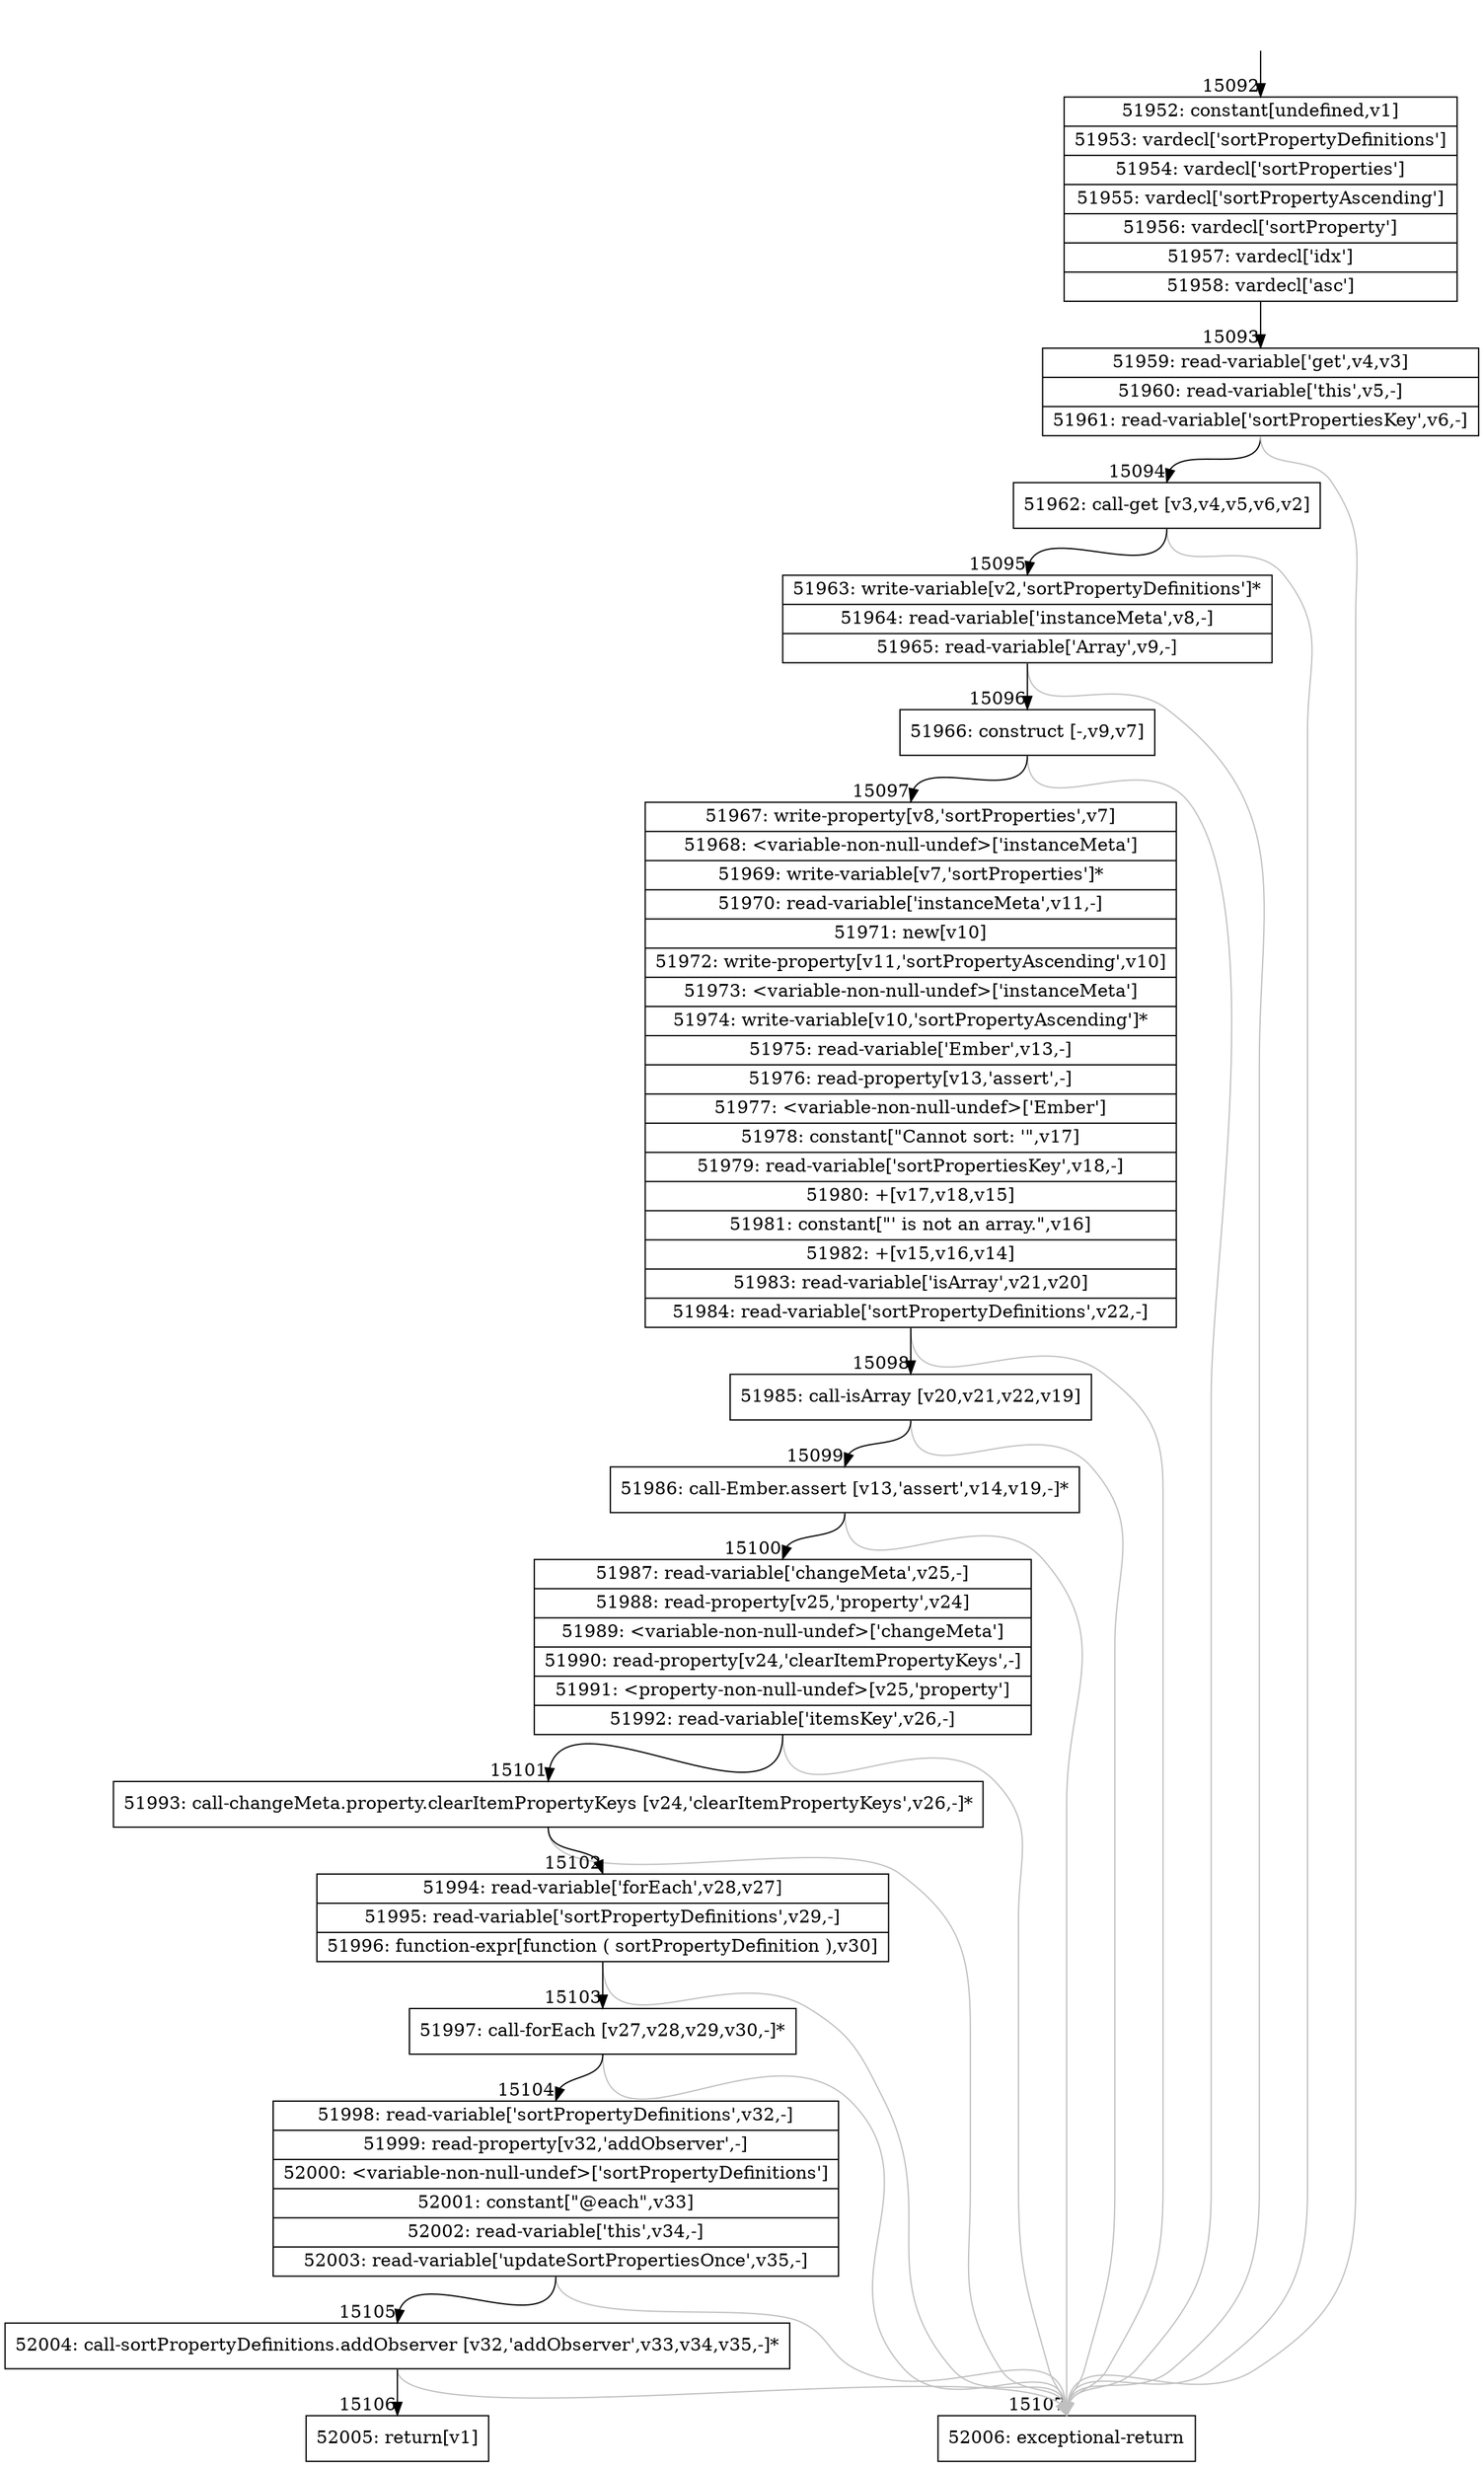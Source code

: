 digraph {
rankdir="TD"
BB_entry1274[shape=none,label=""];
BB_entry1274 -> BB15092 [tailport=s, headport=n, headlabel="    15092"]
BB15092 [shape=record label="{51952: constant[undefined,v1]|51953: vardecl['sortPropertyDefinitions']|51954: vardecl['sortProperties']|51955: vardecl['sortPropertyAscending']|51956: vardecl['sortProperty']|51957: vardecl['idx']|51958: vardecl['asc']}" ] 
BB15092 -> BB15093 [tailport=s, headport=n, headlabel="      15093"]
BB15093 [shape=record label="{51959: read-variable['get',v4,v3]|51960: read-variable['this',v5,-]|51961: read-variable['sortPropertiesKey',v6,-]}" ] 
BB15093 -> BB15094 [tailport=s, headport=n, headlabel="      15094"]
BB15093 -> BB15107 [tailport=s, headport=n, color=gray, headlabel="      15107"]
BB15094 [shape=record label="{51962: call-get [v3,v4,v5,v6,v2]}" ] 
BB15094 -> BB15095 [tailport=s, headport=n, headlabel="      15095"]
BB15094 -> BB15107 [tailport=s, headport=n, color=gray]
BB15095 [shape=record label="{51963: write-variable[v2,'sortPropertyDefinitions']*|51964: read-variable['instanceMeta',v8,-]|51965: read-variable['Array',v9,-]}" ] 
BB15095 -> BB15096 [tailport=s, headport=n, headlabel="      15096"]
BB15095 -> BB15107 [tailport=s, headport=n, color=gray]
BB15096 [shape=record label="{51966: construct [-,v9,v7]}" ] 
BB15096 -> BB15097 [tailport=s, headport=n, headlabel="      15097"]
BB15096 -> BB15107 [tailport=s, headport=n, color=gray]
BB15097 [shape=record label="{51967: write-property[v8,'sortProperties',v7]|51968: \<variable-non-null-undef\>['instanceMeta']|51969: write-variable[v7,'sortProperties']*|51970: read-variable['instanceMeta',v11,-]|51971: new[v10]|51972: write-property[v11,'sortPropertyAscending',v10]|51973: \<variable-non-null-undef\>['instanceMeta']|51974: write-variable[v10,'sortPropertyAscending']*|51975: read-variable['Ember',v13,-]|51976: read-property[v13,'assert',-]|51977: \<variable-non-null-undef\>['Ember']|51978: constant[\"Cannot sort: '\",v17]|51979: read-variable['sortPropertiesKey',v18,-]|51980: +[v17,v18,v15]|51981: constant[\"' is not an array.\",v16]|51982: +[v15,v16,v14]|51983: read-variable['isArray',v21,v20]|51984: read-variable['sortPropertyDefinitions',v22,-]}" ] 
BB15097 -> BB15098 [tailport=s, headport=n, headlabel="      15098"]
BB15097 -> BB15107 [tailport=s, headport=n, color=gray]
BB15098 [shape=record label="{51985: call-isArray [v20,v21,v22,v19]}" ] 
BB15098 -> BB15099 [tailport=s, headport=n, headlabel="      15099"]
BB15098 -> BB15107 [tailport=s, headport=n, color=gray]
BB15099 [shape=record label="{51986: call-Ember.assert [v13,'assert',v14,v19,-]*}" ] 
BB15099 -> BB15100 [tailport=s, headport=n, headlabel="      15100"]
BB15099 -> BB15107 [tailport=s, headport=n, color=gray]
BB15100 [shape=record label="{51987: read-variable['changeMeta',v25,-]|51988: read-property[v25,'property',v24]|51989: \<variable-non-null-undef\>['changeMeta']|51990: read-property[v24,'clearItemPropertyKeys',-]|51991: \<property-non-null-undef\>[v25,'property']|51992: read-variable['itemsKey',v26,-]}" ] 
BB15100 -> BB15101 [tailport=s, headport=n, headlabel="      15101"]
BB15100 -> BB15107 [tailport=s, headport=n, color=gray]
BB15101 [shape=record label="{51993: call-changeMeta.property.clearItemPropertyKeys [v24,'clearItemPropertyKeys',v26,-]*}" ] 
BB15101 -> BB15102 [tailport=s, headport=n, headlabel="      15102"]
BB15101 -> BB15107 [tailport=s, headport=n, color=gray]
BB15102 [shape=record label="{51994: read-variable['forEach',v28,v27]|51995: read-variable['sortPropertyDefinitions',v29,-]|51996: function-expr[function ( sortPropertyDefinition ),v30]}" ] 
BB15102 -> BB15103 [tailport=s, headport=n, headlabel="      15103"]
BB15102 -> BB15107 [tailport=s, headport=n, color=gray]
BB15103 [shape=record label="{51997: call-forEach [v27,v28,v29,v30,-]*}" ] 
BB15103 -> BB15104 [tailport=s, headport=n, headlabel="      15104"]
BB15103 -> BB15107 [tailport=s, headport=n, color=gray]
BB15104 [shape=record label="{51998: read-variable['sortPropertyDefinitions',v32,-]|51999: read-property[v32,'addObserver',-]|52000: \<variable-non-null-undef\>['sortPropertyDefinitions']|52001: constant[\"@each\",v33]|52002: read-variable['this',v34,-]|52003: read-variable['updateSortPropertiesOnce',v35,-]}" ] 
BB15104 -> BB15105 [tailport=s, headport=n, headlabel="      15105"]
BB15104 -> BB15107 [tailport=s, headport=n, color=gray]
BB15105 [shape=record label="{52004: call-sortPropertyDefinitions.addObserver [v32,'addObserver',v33,v34,v35,-]*}" ] 
BB15105 -> BB15106 [tailport=s, headport=n, headlabel="      15106"]
BB15105 -> BB15107 [tailport=s, headport=n, color=gray]
BB15106 [shape=record label="{52005: return[v1]}" ] 
BB15107 [shape=record label="{52006: exceptional-return}" ] 
//#$~ 27798
}

